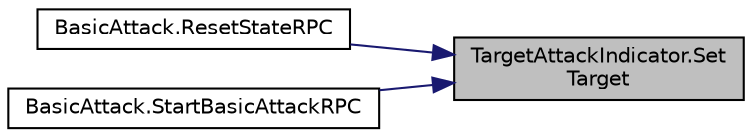 digraph "TargetAttackIndicator.SetTarget"
{
 // INTERACTIVE_SVG=YES
 // LATEX_PDF_SIZE
  edge [fontname="Helvetica",fontsize="10",labelfontname="Helvetica",labelfontsize="10"];
  node [fontname="Helvetica",fontsize="10",shape=record];
  rankdir="RL";
  Node1 [label="TargetAttackIndicator.Set\lTarget",height=0.2,width=0.4,color="black", fillcolor="grey75", style="filled", fontcolor="black",tooltip="Sets the current target to the indicator"];
  Node1 -> Node2 [dir="back",color="midnightblue",fontsize="10",style="solid",fontname="Helvetica"];
  Node2 [label="BasicAttack.ResetStateRPC",height=0.2,width=0.4,color="black", fillcolor="white", style="filled",URL="$class_basic_attack.html#ace5923cbff178c07c4583cf0d611f2f2",tooltip=" "];
  Node1 -> Node3 [dir="back",color="midnightblue",fontsize="10",style="solid",fontname="Helvetica"];
  Node3 [label="BasicAttack.StartBasicAttackRPC",height=0.2,width=0.4,color="black", fillcolor="white", style="filled",URL="$class_basic_attack.html#a03148795ea9c5a156263877844e35edc",tooltip=" "];
}
